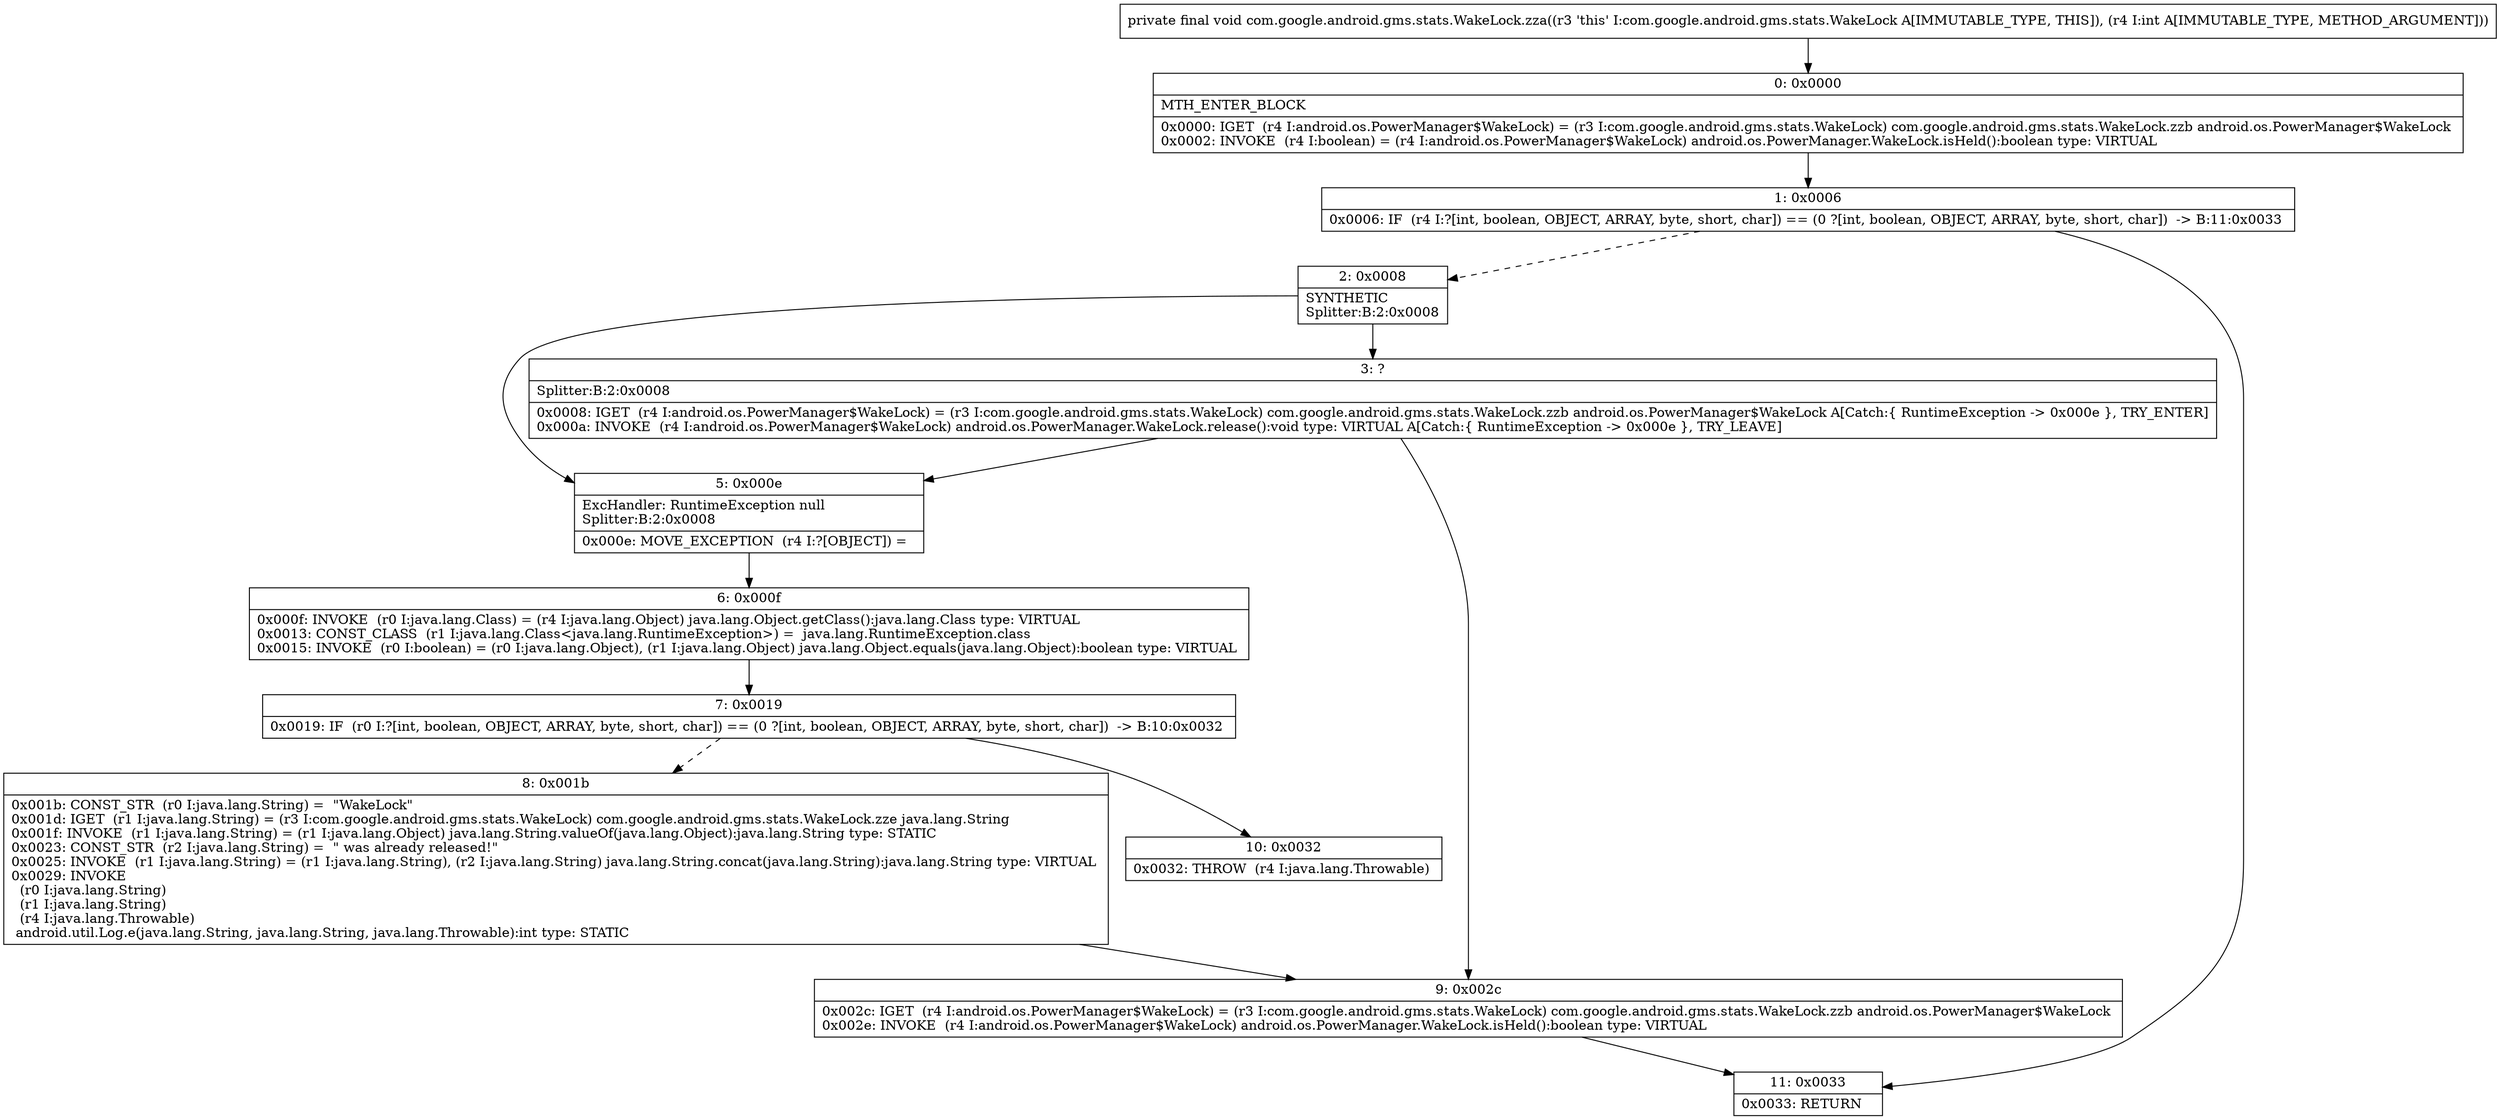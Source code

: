 digraph "CFG forcom.google.android.gms.stats.WakeLock.zza(I)V" {
Node_0 [shape=record,label="{0\:\ 0x0000|MTH_ENTER_BLOCK\l|0x0000: IGET  (r4 I:android.os.PowerManager$WakeLock) = (r3 I:com.google.android.gms.stats.WakeLock) com.google.android.gms.stats.WakeLock.zzb android.os.PowerManager$WakeLock \l0x0002: INVOKE  (r4 I:boolean) = (r4 I:android.os.PowerManager$WakeLock) android.os.PowerManager.WakeLock.isHeld():boolean type: VIRTUAL \l}"];
Node_1 [shape=record,label="{1\:\ 0x0006|0x0006: IF  (r4 I:?[int, boolean, OBJECT, ARRAY, byte, short, char]) == (0 ?[int, boolean, OBJECT, ARRAY, byte, short, char])  \-\> B:11:0x0033 \l}"];
Node_2 [shape=record,label="{2\:\ 0x0008|SYNTHETIC\lSplitter:B:2:0x0008\l}"];
Node_3 [shape=record,label="{3\:\ ?|Splitter:B:2:0x0008\l|0x0008: IGET  (r4 I:android.os.PowerManager$WakeLock) = (r3 I:com.google.android.gms.stats.WakeLock) com.google.android.gms.stats.WakeLock.zzb android.os.PowerManager$WakeLock A[Catch:\{ RuntimeException \-\> 0x000e \}, TRY_ENTER]\l0x000a: INVOKE  (r4 I:android.os.PowerManager$WakeLock) android.os.PowerManager.WakeLock.release():void type: VIRTUAL A[Catch:\{ RuntimeException \-\> 0x000e \}, TRY_LEAVE]\l}"];
Node_5 [shape=record,label="{5\:\ 0x000e|ExcHandler: RuntimeException null\lSplitter:B:2:0x0008\l|0x000e: MOVE_EXCEPTION  (r4 I:?[OBJECT]) =  \l}"];
Node_6 [shape=record,label="{6\:\ 0x000f|0x000f: INVOKE  (r0 I:java.lang.Class) = (r4 I:java.lang.Object) java.lang.Object.getClass():java.lang.Class type: VIRTUAL \l0x0013: CONST_CLASS  (r1 I:java.lang.Class\<java.lang.RuntimeException\>) =  java.lang.RuntimeException.class \l0x0015: INVOKE  (r0 I:boolean) = (r0 I:java.lang.Object), (r1 I:java.lang.Object) java.lang.Object.equals(java.lang.Object):boolean type: VIRTUAL \l}"];
Node_7 [shape=record,label="{7\:\ 0x0019|0x0019: IF  (r0 I:?[int, boolean, OBJECT, ARRAY, byte, short, char]) == (0 ?[int, boolean, OBJECT, ARRAY, byte, short, char])  \-\> B:10:0x0032 \l}"];
Node_8 [shape=record,label="{8\:\ 0x001b|0x001b: CONST_STR  (r0 I:java.lang.String) =  \"WakeLock\" \l0x001d: IGET  (r1 I:java.lang.String) = (r3 I:com.google.android.gms.stats.WakeLock) com.google.android.gms.stats.WakeLock.zze java.lang.String \l0x001f: INVOKE  (r1 I:java.lang.String) = (r1 I:java.lang.Object) java.lang.String.valueOf(java.lang.Object):java.lang.String type: STATIC \l0x0023: CONST_STR  (r2 I:java.lang.String) =  \" was already released!\" \l0x0025: INVOKE  (r1 I:java.lang.String) = (r1 I:java.lang.String), (r2 I:java.lang.String) java.lang.String.concat(java.lang.String):java.lang.String type: VIRTUAL \l0x0029: INVOKE  \l  (r0 I:java.lang.String)\l  (r1 I:java.lang.String)\l  (r4 I:java.lang.Throwable)\l android.util.Log.e(java.lang.String, java.lang.String, java.lang.Throwable):int type: STATIC \l}"];
Node_9 [shape=record,label="{9\:\ 0x002c|0x002c: IGET  (r4 I:android.os.PowerManager$WakeLock) = (r3 I:com.google.android.gms.stats.WakeLock) com.google.android.gms.stats.WakeLock.zzb android.os.PowerManager$WakeLock \l0x002e: INVOKE  (r4 I:android.os.PowerManager$WakeLock) android.os.PowerManager.WakeLock.isHeld():boolean type: VIRTUAL \l}"];
Node_10 [shape=record,label="{10\:\ 0x0032|0x0032: THROW  (r4 I:java.lang.Throwable) \l}"];
Node_11 [shape=record,label="{11\:\ 0x0033|0x0033: RETURN   \l}"];
MethodNode[shape=record,label="{private final void com.google.android.gms.stats.WakeLock.zza((r3 'this' I:com.google.android.gms.stats.WakeLock A[IMMUTABLE_TYPE, THIS]), (r4 I:int A[IMMUTABLE_TYPE, METHOD_ARGUMENT])) }"];
MethodNode -> Node_0;
Node_0 -> Node_1;
Node_1 -> Node_2[style=dashed];
Node_1 -> Node_11;
Node_2 -> Node_3;
Node_2 -> Node_5;
Node_3 -> Node_5;
Node_3 -> Node_9;
Node_5 -> Node_6;
Node_6 -> Node_7;
Node_7 -> Node_8[style=dashed];
Node_7 -> Node_10;
Node_8 -> Node_9;
Node_9 -> Node_11;
}

